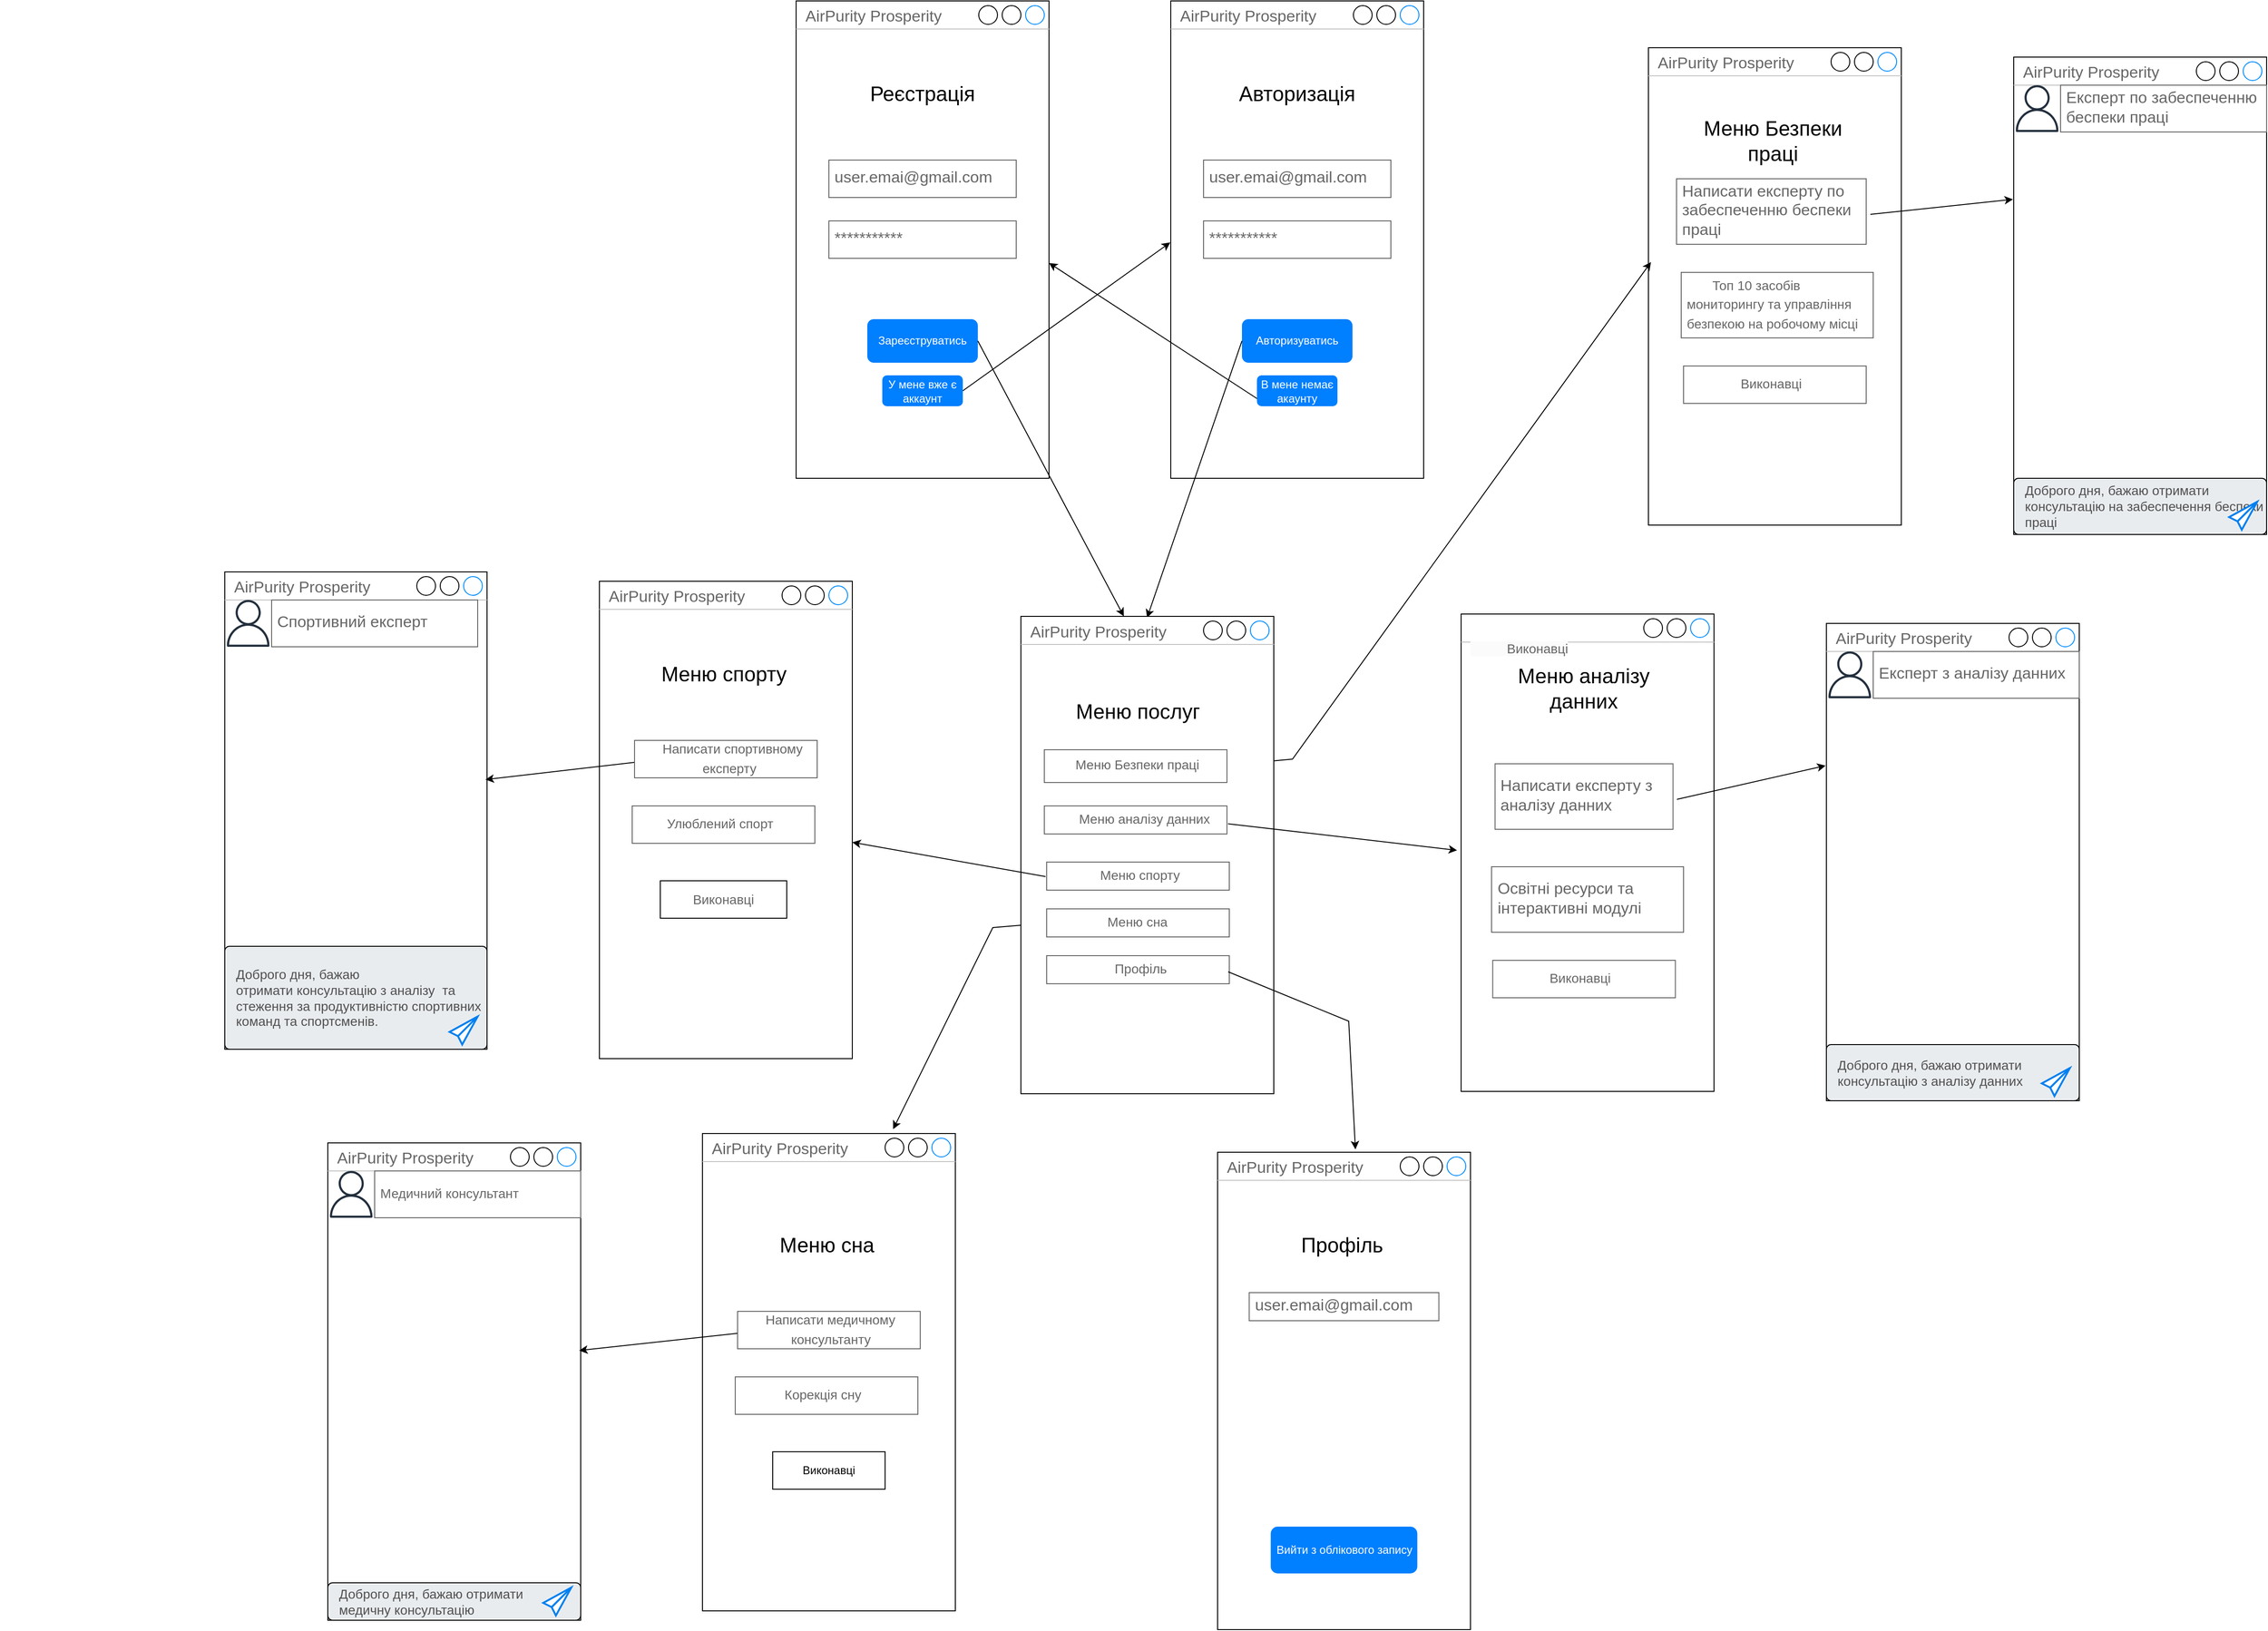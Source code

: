 <mxfile version="22.0.2" type="device" pages="3">
  <diagram id="u8xKycBFvYfiMleegf5N" name="Страница — 3">
    <mxGraphModel dx="3457" dy="788" grid="1" gridSize="10" guides="1" tooltips="1" connect="1" arrows="1" fold="1" page="1" pageScale="1" pageWidth="1950" pageHeight="1410" math="0" shadow="0">
      <root>
        <mxCell id="0" />
        <mxCell id="1" parent="0" />
        <mxCell id="Aqq1I214zee01IiZER_P-8" value="" style="group" parent="1" vertex="1" connectable="0">
          <mxGeometry x="170" y="240" width="270" height="510" as="geometry" />
        </mxCell>
        <mxCell id="ZAoN_T7L9VO_6eI0HGAk-2" value="AirPurity Prosperity" style="strokeWidth=1;shadow=0;dashed=0;align=center;html=1;shape=mxgraph.mockup.containers.window;align=left;verticalAlign=top;spacingLeft=8;strokeColor2=#008cff;strokeColor3=#c4c4c4;fontColor=#666666;mainText=;fontSize=17;labelBackgroundColor=none;whiteSpace=wrap;" parent="Aqq1I214zee01IiZER_P-8" vertex="1">
          <mxGeometry width="270" height="510" as="geometry" />
        </mxCell>
        <mxCell id="Aqq1I214zee01IiZER_P-1" value="user.emai@gmail.com" style="strokeWidth=1;shadow=0;dashed=0;align=center;html=1;shape=mxgraph.mockup.text.textBox;fontColor=#666666;align=left;fontSize=17;spacingLeft=4;spacingTop=-3;whiteSpace=wrap;strokeColor=#666666;mainText=" parent="Aqq1I214zee01IiZER_P-8" vertex="1">
          <mxGeometry x="35" y="170" width="200" height="40" as="geometry" />
        </mxCell>
        <mxCell id="Aqq1I214zee01IiZER_P-2" value="***********" style="strokeWidth=1;shadow=0;dashed=0;align=center;html=1;shape=mxgraph.mockup.text.textBox;fontColor=#666666;align=left;fontSize=17;spacingLeft=4;spacingTop=-3;whiteSpace=wrap;strokeColor=#666666;mainText=" parent="Aqq1I214zee01IiZER_P-8" vertex="1">
          <mxGeometry x="35" y="235" width="200" height="40" as="geometry" />
        </mxCell>
        <mxCell id="Aqq1I214zee01IiZER_P-4" value="Реєстрація" style="text;html=1;strokeColor=none;fillColor=none;align=center;verticalAlign=middle;whiteSpace=wrap;rounded=0;fontSize=22;" parent="Aqq1I214zee01IiZER_P-8" vertex="1">
          <mxGeometry x="60" y="70" width="150" height="60" as="geometry" />
        </mxCell>
        <mxCell id="Aqq1I214zee01IiZER_P-6" value="Зареєструватись" style="rounded=1;fillColor=#007FFF;strokeColor=none;html=1;whiteSpace=wrap;fontColor=#ffffff;align=center;verticalAlign=middle;fontStyle=0;fontSize=12;sketch=0;" parent="Aqq1I214zee01IiZER_P-8" vertex="1">
          <mxGeometry x="76" y="340" width="118" height="46.5" as="geometry" />
        </mxCell>
        <mxCell id="Aqq1I214zee01IiZER_P-7" value="У мене вже є аккаунт" style="rounded=1;fillColor=#007FFF;strokeColor=none;html=1;whiteSpace=wrap;fontColor=#ffffff;align=center;verticalAlign=middle;fontStyle=0;fontSize=12;sketch=0;" parent="Aqq1I214zee01IiZER_P-8" vertex="1">
          <mxGeometry x="92" y="400" width="86" height="33" as="geometry" />
        </mxCell>
        <mxCell id="Aqq1I214zee01IiZER_P-10" value="" style="group" parent="1" vertex="1" connectable="0">
          <mxGeometry x="570" y="240" width="270" height="510" as="geometry" />
        </mxCell>
        <mxCell id="Aqq1I214zee01IiZER_P-11" value="AirPurity Prosperity" style="strokeWidth=1;shadow=0;dashed=0;align=center;html=1;shape=mxgraph.mockup.containers.window;align=left;verticalAlign=top;spacingLeft=8;strokeColor2=#008cff;strokeColor3=#c4c4c4;fontColor=#666666;mainText=;fontSize=17;labelBackgroundColor=none;whiteSpace=wrap;" parent="Aqq1I214zee01IiZER_P-10" vertex="1">
          <mxGeometry width="270" height="510" as="geometry" />
        </mxCell>
        <mxCell id="Aqq1I214zee01IiZER_P-12" value="user.emai@gmail.com" style="strokeWidth=1;shadow=0;dashed=0;align=center;html=1;shape=mxgraph.mockup.text.textBox;fontColor=#666666;align=left;fontSize=17;spacingLeft=4;spacingTop=-3;whiteSpace=wrap;strokeColor=#666666;mainText=" parent="Aqq1I214zee01IiZER_P-10" vertex="1">
          <mxGeometry x="35" y="170" width="200" height="40" as="geometry" />
        </mxCell>
        <mxCell id="Aqq1I214zee01IiZER_P-13" value="***********" style="strokeWidth=1;shadow=0;dashed=0;align=center;html=1;shape=mxgraph.mockup.text.textBox;fontColor=#666666;align=left;fontSize=17;spacingLeft=4;spacingTop=-3;whiteSpace=wrap;strokeColor=#666666;mainText=" parent="Aqq1I214zee01IiZER_P-10" vertex="1">
          <mxGeometry x="35" y="235" width="200" height="40" as="geometry" />
        </mxCell>
        <mxCell id="Aqq1I214zee01IiZER_P-14" value="Авторизація" style="text;html=1;strokeColor=none;fillColor=none;align=center;verticalAlign=middle;whiteSpace=wrap;rounded=0;fontSize=22;" parent="Aqq1I214zee01IiZER_P-10" vertex="1">
          <mxGeometry x="60" y="70" width="150" height="60" as="geometry" />
        </mxCell>
        <mxCell id="Aqq1I214zee01IiZER_P-15" value="Авторизуватись" style="rounded=1;fillColor=#007FFF;strokeColor=none;html=1;whiteSpace=wrap;fontColor=#ffffff;align=center;verticalAlign=middle;fontStyle=0;fontSize=12;sketch=0;" parent="Aqq1I214zee01IiZER_P-10" vertex="1">
          <mxGeometry x="76" y="340" width="118" height="46.5" as="geometry" />
        </mxCell>
        <mxCell id="Aqq1I214zee01IiZER_P-16" value="В мене немає акаунту" style="rounded=1;fillColor=#007FFF;strokeColor=none;html=1;whiteSpace=wrap;fontColor=#ffffff;align=center;verticalAlign=middle;fontStyle=0;fontSize=12;sketch=0;" parent="Aqq1I214zee01IiZER_P-10" vertex="1">
          <mxGeometry x="92" y="400" width="86" height="33" as="geometry" />
        </mxCell>
        <mxCell id="Aqq1I214zee01IiZER_P-31" value="" style="endArrow=classic;html=1;rounded=0;exitX=0;exitY=0.75;exitDx=0;exitDy=0;entryX=1;entryY=0.549;entryDx=0;entryDy=0;entryPerimeter=0;" parent="1" source="Aqq1I214zee01IiZER_P-16" target="ZAoN_T7L9VO_6eI0HGAk-2" edge="1">
          <mxGeometry width="50" height="50" relative="1" as="geometry">
            <mxPoint x="700" y="630" as="sourcePoint" />
            <mxPoint x="750" y="580" as="targetPoint" />
          </mxGeometry>
        </mxCell>
        <mxCell id="Aqq1I214zee01IiZER_P-33" value="" style="endArrow=classic;html=1;rounded=0;exitX=1;exitY=0.5;exitDx=0;exitDy=0;entryX=-0.002;entryY=0.506;entryDx=0;entryDy=0;entryPerimeter=0;" parent="1" source="Aqq1I214zee01IiZER_P-7" target="Aqq1I214zee01IiZER_P-11" edge="1">
          <mxGeometry width="50" height="50" relative="1" as="geometry">
            <mxPoint x="700" y="630" as="sourcePoint" />
            <mxPoint x="750" y="580" as="targetPoint" />
          </mxGeometry>
        </mxCell>
        <mxCell id="Aqq1I214zee01IiZER_P-34" value="" style="endArrow=classic;html=1;rounded=0;exitX=0;exitY=0.5;exitDx=0;exitDy=0;entryX=0.499;entryY=0.003;entryDx=0;entryDy=0;entryPerimeter=0;" parent="1" source="Aqq1I214zee01IiZER_P-15" target="Aqq1I214zee01IiZER_P-23" edge="1">
          <mxGeometry width="50" height="50" relative="1" as="geometry">
            <mxPoint x="700" y="830" as="sourcePoint" />
            <mxPoint x="750" y="780" as="targetPoint" />
          </mxGeometry>
        </mxCell>
        <mxCell id="Aqq1I214zee01IiZER_P-35" value="" style="endArrow=classic;html=1;rounded=0;exitX=1;exitY=0.5;exitDx=0;exitDy=0;entryX=0.407;entryY=0;entryDx=0;entryDy=0;entryPerimeter=0;" parent="1" source="Aqq1I214zee01IiZER_P-6" target="Aqq1I214zee01IiZER_P-23" edge="1">
          <mxGeometry width="50" height="50" relative="1" as="geometry">
            <mxPoint x="700" y="830" as="sourcePoint" />
            <mxPoint x="750" y="780" as="targetPoint" />
          </mxGeometry>
        </mxCell>
        <mxCell id="Aqq1I214zee01IiZER_P-36" value="" style="group" parent="1" vertex="1" connectable="0">
          <mxGeometry x="70" y="1470" width="270" height="510" as="geometry" />
        </mxCell>
        <mxCell id="Aqq1I214zee01IiZER_P-37" value="AirPurity Prosperity" style="strokeWidth=1;shadow=0;dashed=0;align=center;html=1;shape=mxgraph.mockup.containers.window;align=left;verticalAlign=top;spacingLeft=8;strokeColor2=#008cff;strokeColor3=#c4c4c4;fontColor=#666666;mainText=;fontSize=17;labelBackgroundColor=none;whiteSpace=wrap;" parent="Aqq1I214zee01IiZER_P-36" vertex="1">
          <mxGeometry y="-20" width="270" height="510" as="geometry" />
        </mxCell>
        <mxCell id="Aqq1I214zee01IiZER_P-40" value="Меню сна" style="text;html=1;strokeColor=none;fillColor=none;align=center;verticalAlign=middle;whiteSpace=wrap;rounded=0;fontSize=22;" parent="Aqq1I214zee01IiZER_P-36" vertex="1">
          <mxGeometry x="52.5" y="70" width="160" height="60" as="geometry" />
        </mxCell>
        <mxCell id="Aqq1I214zee01IiZER_P-46" value="&lt;span style=&quot;font-size: 14px;&quot;&gt;&amp;nbsp; &amp;nbsp; &amp;nbsp; Написати медичному&amp;nbsp; &amp;nbsp; &amp;nbsp; &amp;nbsp; &amp;nbsp; &amp;nbsp; &amp;nbsp; &amp;nbsp; &amp;nbsp; &amp;nbsp;консультанту&lt;/span&gt;" style="strokeWidth=1;shadow=0;dashed=0;align=center;html=1;shape=mxgraph.mockup.text.textBox;fontColor=#666666;align=left;fontSize=17;spacingLeft=4;spacingTop=-3;whiteSpace=wrap;strokeColor=#666666;mainText=" parent="Aqq1I214zee01IiZER_P-36" vertex="1">
          <mxGeometry x="37.5" y="170" width="195" height="40" as="geometry" />
        </mxCell>
        <mxCell id="Aqq1I214zee01IiZER_P-48" value="&lt;span style=&quot;font-size: 14px;&quot;&gt;&amp;nbsp; &amp;nbsp; &amp;nbsp; &amp;nbsp; &amp;nbsp; &amp;nbsp; Корекція сну&lt;/span&gt;" style="strokeWidth=1;shadow=0;dashed=0;align=center;html=1;shape=mxgraph.mockup.text.textBox;fontColor=#666666;align=left;fontSize=17;spacingLeft=4;spacingTop=-3;whiteSpace=wrap;strokeColor=#666666;mainText=" parent="Aqq1I214zee01IiZER_P-36" vertex="1">
          <mxGeometry x="35" y="240" width="195" height="40" as="geometry" />
        </mxCell>
        <mxCell id="iQFLyP43MHSuF1MM8YFn-47" value="Виконавці" style="rounded=0;whiteSpace=wrap;html=1;" vertex="1" parent="Aqq1I214zee01IiZER_P-36">
          <mxGeometry x="75" y="320" width="120" height="40" as="geometry" />
        </mxCell>
        <mxCell id="Aqq1I214zee01IiZER_P-47" value="" style="endArrow=classic;html=1;rounded=0;entryX=0.754;entryY=-0.009;entryDx=0;entryDy=0;entryPerimeter=0;" parent="1" target="Aqq1I214zee01IiZER_P-37" edge="1">
          <mxGeometry width="50" height="50" relative="1" as="geometry">
            <mxPoint x="440" y="1225" as="sourcePoint" />
            <mxPoint x="750" y="1130" as="targetPoint" />
            <Array as="points">
              <mxPoint x="380" y="1230" />
            </Array>
          </mxGeometry>
        </mxCell>
        <mxCell id="Aqq1I214zee01IiZER_P-59" value="" style="group" parent="1" vertex="1" connectable="0">
          <mxGeometry x="620" y="1470" width="270" height="510" as="geometry" />
        </mxCell>
        <mxCell id="Aqq1I214zee01IiZER_P-60" value="AirPurity Prosperity" style="strokeWidth=1;shadow=0;dashed=0;align=center;html=1;shape=mxgraph.mockup.containers.window;align=left;verticalAlign=top;spacingLeft=8;strokeColor2=#008cff;strokeColor3=#c4c4c4;fontColor=#666666;mainText=;fontSize=17;labelBackgroundColor=none;whiteSpace=wrap;" parent="Aqq1I214zee01IiZER_P-59" vertex="1">
          <mxGeometry width="270" height="510" as="geometry" />
        </mxCell>
        <mxCell id="Aqq1I214zee01IiZER_P-61" value="Профіль" style="text;html=1;strokeColor=none;fillColor=none;align=center;verticalAlign=middle;whiteSpace=wrap;rounded=0;fontSize=22;" parent="Aqq1I214zee01IiZER_P-59" vertex="1">
          <mxGeometry x="52.5" y="70" width="160" height="60" as="geometry" />
        </mxCell>
        <mxCell id="Aqq1I214zee01IiZER_P-62" value="user.emai@gmail.com" style="strokeWidth=1;shadow=0;dashed=0;align=center;html=1;shape=mxgraph.mockup.text.textBox;fontColor=#666666;align=left;fontSize=17;spacingLeft=4;spacingTop=-3;whiteSpace=wrap;strokeColor=#666666;mainText=" parent="Aqq1I214zee01IiZER_P-59" vertex="1">
          <mxGeometry x="33.75" y="150" width="202.5" height="30" as="geometry" />
        </mxCell>
        <mxCell id="Aqq1I214zee01IiZER_P-66" value="Вийти з облікового запису" style="rounded=1;fillColor=#007FFF;strokeColor=none;html=1;whiteSpace=wrap;fontColor=#ffffff;align=center;verticalAlign=middle;fontStyle=0;fontSize=12;sketch=0;" parent="Aqq1I214zee01IiZER_P-59" vertex="1">
          <mxGeometry x="56.75" y="400" width="156.5" height="50" as="geometry" />
        </mxCell>
        <mxCell id="Aqq1I214zee01IiZER_P-67" value="" style="group" parent="1" vertex="1" connectable="0">
          <mxGeometry x="1080" y="290" width="270" height="510" as="geometry" />
        </mxCell>
        <mxCell id="Aqq1I214zee01IiZER_P-68" value="AirPurity Prosperity" style="strokeWidth=1;shadow=0;dashed=0;align=center;html=1;shape=mxgraph.mockup.containers.window;align=left;verticalAlign=top;spacingLeft=8;strokeColor2=#008cff;strokeColor3=#c4c4c4;fontColor=#666666;mainText=;fontSize=17;labelBackgroundColor=none;whiteSpace=wrap;" parent="Aqq1I214zee01IiZER_P-67" vertex="1">
          <mxGeometry width="270" height="510" as="geometry" />
        </mxCell>
        <mxCell id="Aqq1I214zee01IiZER_P-69" value="Меню Безпеки праці" style="text;html=1;strokeColor=none;fillColor=none;align=center;verticalAlign=middle;whiteSpace=wrap;rounded=0;fontSize=22;" parent="Aqq1I214zee01IiZER_P-67" vertex="1">
          <mxGeometry x="52.5" y="70" width="160" height="60" as="geometry" />
        </mxCell>
        <mxCell id="Aqq1I214zee01IiZER_P-70" value="Написати експерту по забеспеченню беспеки праці" style="strokeWidth=1;shadow=0;dashed=0;align=center;html=1;shape=mxgraph.mockup.text.textBox;fontColor=#666666;align=left;fontSize=17;spacingLeft=4;spacingTop=-3;whiteSpace=wrap;strokeColor=#666666;mainText=" parent="Aqq1I214zee01IiZER_P-67" vertex="1">
          <mxGeometry x="30" y="140" width="202.5" height="70" as="geometry" />
        </mxCell>
        <mxCell id="Aqq1I214zee01IiZER_P-71" value="&lt;span style=&quot;font-size: 14px;&quot;&gt;&amp;nbsp; &amp;nbsp; &amp;nbsp; &amp;nbsp;Топ 10 засобів мониторингу та управління безпекою на робочому місці&lt;/span&gt;" style="strokeWidth=1;shadow=0;dashed=0;align=center;html=1;shape=mxgraph.mockup.text.textBox;fontColor=#666666;align=left;fontSize=17;spacingLeft=4;spacingTop=-3;whiteSpace=wrap;strokeColor=#666666;mainText=" parent="Aqq1I214zee01IiZER_P-67" vertex="1">
          <mxGeometry x="35" y="240" width="205" height="70" as="geometry" />
        </mxCell>
        <mxCell id="Aqq1I214zee01IiZER_P-73" value="&lt;span style=&quot;font-size: 14px;&quot;&gt;&lt;span style=&quot;white-space: pre;&quot;&gt;&#x9;&lt;/span&gt;&amp;nbsp; &amp;nbsp; &amp;nbsp; Виконавці&lt;/span&gt;" style="strokeWidth=1;shadow=0;dashed=0;align=center;html=1;shape=mxgraph.mockup.text.textBox;fontColor=#666666;align=left;fontSize=17;spacingLeft=4;spacingTop=-3;whiteSpace=wrap;strokeColor=#666666;mainText=" parent="Aqq1I214zee01IiZER_P-67" vertex="1">
          <mxGeometry x="37.5" y="340" width="195" height="40" as="geometry" />
        </mxCell>
        <mxCell id="Aqq1I214zee01IiZER_P-72" value="" style="endArrow=classic;html=1;rounded=0;entryX=0.01;entryY=0.449;entryDx=0;entryDy=0;entryPerimeter=0;exitX=0.997;exitY=0.472;exitDx=0;exitDy=0;exitPerimeter=0;" parent="1" source="Aqq1I214zee01IiZER_P-25" target="Aqq1I214zee01IiZER_P-68" edge="1">
          <mxGeometry width="50" height="50" relative="1" as="geometry">
            <mxPoint x="630" y="1050" as="sourcePoint" />
            <mxPoint x="680" y="1000" as="targetPoint" />
            <Array as="points">
              <mxPoint x="700" y="1050" />
            </Array>
          </mxGeometry>
        </mxCell>
        <mxCell id="Aqq1I214zee01IiZER_P-74" value="AirPurity Prosperity" style="strokeWidth=1;shadow=0;dashed=0;align=center;html=1;shape=mxgraph.mockup.containers.window;align=left;verticalAlign=top;spacingLeft=8;strokeColor2=#008cff;strokeColor3=#c4c4c4;fontColor=#666666;mainText=;fontSize=17;labelBackgroundColor=none;whiteSpace=wrap;" parent="1" vertex="1">
          <mxGeometry x="1470" y="300" width="270" height="510" as="geometry" />
        </mxCell>
        <mxCell id="Aqq1I214zee01IiZER_P-75" value="Доброго дня, бажаю отримати &lt;br&gt;консультацію на забеспечення беспеки праці" style="html=1;shadow=0;dashed=0;shape=mxgraph.bootstrap.rrect;rSize=5;strokeColor=#000000;strokeWidth=1;fillColor=#E9ECEF;fontColor=#505050;whiteSpace=wrap;align=left;verticalAlign=middle;spacingLeft=10;fontSize=14;" parent="1" vertex="1">
          <mxGeometry x="1470" y="750" width="270" height="60" as="geometry" />
        </mxCell>
        <mxCell id="Aqq1I214zee01IiZER_P-76" value="" style="html=1;verticalLabelPosition=bottom;align=center;labelBackgroundColor=#ffffff;verticalAlign=top;strokeWidth=2;strokeColor=#0080F0;shadow=0;dashed=0;shape=mxgraph.ios7.icons.pointer;" parent="1" vertex="1">
          <mxGeometry x="1700" y="775" width="30" height="30" as="geometry" />
        </mxCell>
        <mxCell id="Aqq1I214zee01IiZER_P-77" value="" style="sketch=0;outlineConnect=0;fontColor=#232F3E;gradientColor=none;fillColor=#232F3D;strokeColor=none;dashed=0;verticalLabelPosition=bottom;verticalAlign=top;align=center;html=1;fontSize=12;fontStyle=0;aspect=fixed;pointerEvents=1;shape=mxgraph.aws4.user;" parent="1" vertex="1">
          <mxGeometry x="1470" y="330" width="50" height="50" as="geometry" />
        </mxCell>
        <mxCell id="Aqq1I214zee01IiZER_P-78" value="Експерт по забеспеченню беспеки праці" style="strokeWidth=1;shadow=0;dashed=0;align=center;html=1;shape=mxgraph.mockup.text.textBox;fontColor=#666666;align=left;fontSize=17;spacingLeft=4;spacingTop=-3;whiteSpace=wrap;strokeColor=#666666;mainText=" parent="1" vertex="1">
          <mxGeometry x="1520" y="330" width="220" height="50" as="geometry" />
        </mxCell>
        <mxCell id="Aqq1I214zee01IiZER_P-79" value="" style="endArrow=classic;html=1;rounded=0;exitX=1.022;exitY=0.543;exitDx=0;exitDy=0;exitPerimeter=0;entryX=-0.003;entryY=0.298;entryDx=0;entryDy=0;entryPerimeter=0;" parent="1" source="Aqq1I214zee01IiZER_P-70" target="Aqq1I214zee01IiZER_P-74" edge="1">
          <mxGeometry width="50" height="50" relative="1" as="geometry">
            <mxPoint x="1280" y="640" as="sourcePoint" />
            <mxPoint x="1330" y="590" as="targetPoint" />
          </mxGeometry>
        </mxCell>
        <mxCell id="0CA3p6Ihg73a1YQ8VfbU-1" value="" style="group" parent="1" vertex="1" connectable="0">
          <mxGeometry x="400" y="900" width="270" height="510" as="geometry" />
        </mxCell>
        <mxCell id="Aqq1I214zee01IiZER_P-23" value="AirPurity Prosperity" style="strokeWidth=1;shadow=0;dashed=0;align=center;html=1;shape=mxgraph.mockup.containers.window;align=left;verticalAlign=top;spacingLeft=8;strokeColor2=#008cff;strokeColor3=#c4c4c4;fontColor=#666666;mainText=;fontSize=17;labelBackgroundColor=none;whiteSpace=wrap;" parent="0CA3p6Ihg73a1YQ8VfbU-1" vertex="1">
          <mxGeometry x="10" y="-2.5" width="270" height="510" as="geometry" />
        </mxCell>
        <mxCell id="Aqq1I214zee01IiZER_P-24" value="&lt;font style=&quot;font-size: 14px;&quot;&gt;&amp;nbsp; &amp;nbsp; &amp;nbsp; &amp;nbsp; &amp;nbsp; &amp;nbsp; &amp;nbsp; &amp;nbsp;Меню сна&lt;br&gt;&lt;/font&gt;" style="strokeWidth=1;shadow=0;dashed=0;align=center;html=1;shape=mxgraph.mockup.text.textBox;fontColor=#666666;align=left;fontSize=17;spacingLeft=4;spacingTop=-3;whiteSpace=wrap;strokeColor=#666666;mainText=" parent="0CA3p6Ihg73a1YQ8VfbU-1" vertex="1">
          <mxGeometry x="37.5" y="310" width="195" height="30" as="geometry" />
        </mxCell>
        <mxCell id="Aqq1I214zee01IiZER_P-25" value="&lt;font style=&quot;font-size: 14px;&quot;&gt;&amp;nbsp; &amp;nbsp; &amp;nbsp; &amp;nbsp;Меню Безпеки праці&lt;/font&gt;" style="strokeWidth=1;shadow=0;dashed=0;align=center;html=1;shape=mxgraph.mockup.text.textBox;fontColor=#666666;align=left;fontSize=17;spacingLeft=4;spacingTop=-3;whiteSpace=wrap;strokeColor=#666666;mainText=" parent="0CA3p6Ihg73a1YQ8VfbU-1" vertex="1">
          <mxGeometry x="35" y="140" width="195" height="35" as="geometry" />
        </mxCell>
        <mxCell id="Aqq1I214zee01IiZER_P-26" value="Меню послуг" style="text;html=1;strokeColor=none;fillColor=none;align=center;verticalAlign=middle;whiteSpace=wrap;rounded=0;fontSize=22;" parent="0CA3p6Ihg73a1YQ8VfbU-1" vertex="1">
          <mxGeometry x="60" y="70" width="150" height="60" as="geometry" />
        </mxCell>
        <mxCell id="Aqq1I214zee01IiZER_P-29" value="&lt;span style=&quot;font-size: 14px;&quot;&gt;&amp;nbsp; &amp;nbsp; &amp;nbsp; &amp;nbsp; Меню аналізу данних&lt;/span&gt;" style="strokeWidth=1;shadow=0;dashed=0;align=center;html=1;shape=mxgraph.mockup.text.textBox;fontColor=#666666;align=left;fontSize=17;spacingLeft=4;spacingTop=-3;whiteSpace=wrap;strokeColor=#666666;mainText=" parent="0CA3p6Ihg73a1YQ8VfbU-1" vertex="1">
          <mxGeometry x="35" y="200" width="195" height="30" as="geometry" />
        </mxCell>
        <mxCell id="Aqq1I214zee01IiZER_P-30" value="&lt;font style=&quot;font-size: 14px;&quot;&gt;&amp;nbsp; &amp;nbsp; &amp;nbsp; &amp;nbsp; &amp;nbsp; &amp;nbsp; &amp;nbsp; &amp;nbsp; &amp;nbsp;Профіль&lt;/font&gt;" style="strokeWidth=1;shadow=0;dashed=0;align=center;html=1;shape=mxgraph.mockup.text.textBox;fontColor=#666666;align=left;fontSize=17;spacingLeft=4;spacingTop=-3;whiteSpace=wrap;strokeColor=#666666;mainText=" parent="0CA3p6Ihg73a1YQ8VfbU-1" vertex="1">
          <mxGeometry x="37.5" y="360" width="195" height="30" as="geometry" />
        </mxCell>
        <mxCell id="iQFLyP43MHSuF1MM8YFn-1" value="&lt;span style=&quot;font-size: 14px;&quot;&gt;&amp;nbsp; &amp;nbsp; &amp;nbsp; &amp;nbsp; &amp;nbsp; &amp;nbsp; &amp;nbsp;Меню спорту&lt;/span&gt;" style="strokeWidth=1;shadow=0;dashed=0;align=center;html=1;shape=mxgraph.mockup.text.textBox;fontColor=#666666;align=left;fontSize=17;spacingLeft=4;spacingTop=-3;whiteSpace=wrap;strokeColor=#666666;mainText=" vertex="1" parent="0CA3p6Ihg73a1YQ8VfbU-1">
          <mxGeometry x="37.5" y="260" width="195" height="30" as="geometry" />
        </mxCell>
        <mxCell id="Aqq1I214zee01IiZER_P-49" value="" style="group" parent="1" vertex="1" connectable="0">
          <mxGeometry x="-680" y="490" width="800" height="510" as="geometry" />
        </mxCell>
        <mxCell id="Aqq1I214zee01IiZER_P-50" value="AirPurity Prosperity" style="strokeWidth=1;shadow=0;dashed=0;align=center;html=1;shape=mxgraph.mockup.containers.window;align=left;verticalAlign=top;spacingLeft=8;strokeColor2=#008cff;strokeColor3=#c4c4c4;fontColor=#666666;mainText=;fontSize=17;labelBackgroundColor=none;whiteSpace=wrap;" parent="Aqq1I214zee01IiZER_P-49" vertex="1">
          <mxGeometry x="350" y="970" width="270" height="510" as="geometry" />
        </mxCell>
        <mxCell id="Aqq1I214zee01IiZER_P-54" value="Доброго дня, бажаю отримати &lt;br&gt;медичну консультацію" style="html=1;shadow=0;dashed=0;shape=mxgraph.bootstrap.rrect;rSize=5;strokeColor=#000000;strokeWidth=1;fillColor=#E9ECEF;fontColor=#505050;whiteSpace=wrap;align=left;verticalAlign=middle;spacingLeft=10;fontSize=14;" parent="Aqq1I214zee01IiZER_P-49" vertex="1">
          <mxGeometry x="350" y="1440" width="270" height="40" as="geometry" />
        </mxCell>
        <mxCell id="Aqq1I214zee01IiZER_P-55" value="" style="html=1;verticalLabelPosition=bottom;align=center;labelBackgroundColor=#ffffff;verticalAlign=top;strokeWidth=2;strokeColor=#0080F0;shadow=0;dashed=0;shape=mxgraph.ios7.icons.pointer;" parent="Aqq1I214zee01IiZER_P-49" vertex="1">
          <mxGeometry x="580" y="1445" width="30" height="30" as="geometry" />
        </mxCell>
        <mxCell id="Aqq1I214zee01IiZER_P-56" value="" style="sketch=0;outlineConnect=0;fontColor=#232F3E;gradientColor=none;fillColor=#232F3D;strokeColor=none;dashed=0;verticalLabelPosition=bottom;verticalAlign=top;align=center;html=1;fontSize=12;fontStyle=0;aspect=fixed;pointerEvents=1;shape=mxgraph.aws4.user;" parent="Aqq1I214zee01IiZER_P-49" vertex="1">
          <mxGeometry x="350" y="1000" width="50" height="50" as="geometry" />
        </mxCell>
        <mxCell id="Aqq1I214zee01IiZER_P-57" value="&lt;span style=&quot;font-size: 14px;&quot;&gt;Медичний консультант&lt;/span&gt;" style="strokeWidth=1;shadow=0;dashed=0;align=center;html=1;shape=mxgraph.mockup.text.textBox;fontColor=#666666;align=left;fontSize=17;spacingLeft=4;spacingTop=-3;whiteSpace=wrap;strokeColor=#666666;mainText=" parent="Aqq1I214zee01IiZER_P-49" vertex="1">
          <mxGeometry x="400" y="1000" width="220" height="50" as="geometry" />
        </mxCell>
        <mxCell id="Aqq1I214zee01IiZER_P-58" value="" style="endArrow=classic;html=1;rounded=0;exitX=-0.002;exitY=0.587;exitDx=0;exitDy=0;exitPerimeter=0;entryX=0.994;entryY=0.435;entryDx=0;entryDy=0;entryPerimeter=0;" parent="1" source="Aqq1I214zee01IiZER_P-46" target="Aqq1I214zee01IiZER_P-50" edge="1">
          <mxGeometry width="50" height="50" relative="1" as="geometry">
            <mxPoint x="210" y="1640" as="sourcePoint" />
            <mxPoint x="260" y="1590" as="targetPoint" />
          </mxGeometry>
        </mxCell>
        <mxCell id="iQFLyP43MHSuF1MM8YFn-18" value="" style="group" vertex="1" connectable="0" parent="1">
          <mxGeometry x="880" y="895" width="270" height="510" as="geometry" />
        </mxCell>
        <mxCell id="iQFLyP43MHSuF1MM8YFn-19" value="&#xa;&lt;span style=&quot;border-color: var(--border-color); color: rgb(102, 102, 102); font-family: Helvetica; font-size: 14px; font-style: normal; font-variant-ligatures: normal; font-variant-caps: normal; font-weight: 400; letter-spacing: normal; orphans: 2; text-align: left; text-indent: 0px; text-transform: none; widows: 2; word-spacing: 0px; -webkit-text-stroke-width: 0px; background-color: rgb(251, 251, 251); text-decoration-thickness: initial; text-decoration-style: initial; text-decoration-color: initial;&quot;&gt;&lt;span style=&quot;white-space: pre;&quot;&gt;&amp;nbsp;&amp;nbsp;&amp;nbsp;&amp;nbsp;&lt;/span&gt;&lt;/span&gt;&lt;span style=&quot;color: rgb(102, 102, 102); font-family: Helvetica; font-size: 14px; font-style: normal; font-variant-ligatures: normal; font-variant-caps: normal; font-weight: 400; letter-spacing: normal; orphans: 2; text-align: left; text-indent: 0px; text-transform: none; widows: 2; word-spacing: 0px; -webkit-text-stroke-width: 0px; background-color: rgb(251, 251, 251); text-decoration-thickness: initial; text-decoration-style: initial; text-decoration-color: initial; float: none; display: inline !important;&quot;&gt;&amp;nbsp; &amp;nbsp; &amp;nbsp; Виконавці&lt;/span&gt;&#xa;&#xa;" style="strokeWidth=1;shadow=0;dashed=0;align=center;html=1;shape=mxgraph.mockup.containers.window;align=left;verticalAlign=top;spacingLeft=8;strokeColor2=#008cff;strokeColor3=#c4c4c4;fontColor=#666666;mainText=;fontSize=17;labelBackgroundColor=none;whiteSpace=wrap;" vertex="1" parent="iQFLyP43MHSuF1MM8YFn-18">
          <mxGeometry width="270" height="510" as="geometry" />
        </mxCell>
        <mxCell id="iQFLyP43MHSuF1MM8YFn-20" value="Меню&amp;nbsp;аналізу данних" style="text;html=1;strokeColor=none;fillColor=none;align=center;verticalAlign=middle;whiteSpace=wrap;rounded=0;fontSize=22;" vertex="1" parent="iQFLyP43MHSuF1MM8YFn-18">
          <mxGeometry x="51.25" y="50" width="160" height="60" as="geometry" />
        </mxCell>
        <mxCell id="iQFLyP43MHSuF1MM8YFn-21" value="Написати експерту&amp;nbsp;з аналізу данних" style="strokeWidth=1;shadow=0;dashed=0;align=center;html=1;shape=mxgraph.mockup.text.textBox;fontColor=#666666;align=left;fontSize=17;spacingLeft=4;spacingTop=-3;whiteSpace=wrap;strokeColor=#666666;mainText=" vertex="1" parent="iQFLyP43MHSuF1MM8YFn-18">
          <mxGeometry x="36.25" y="160" width="190" height="70" as="geometry" />
        </mxCell>
        <mxCell id="iQFLyP43MHSuF1MM8YFn-22" value="Освітні ресурси та інтерактивні модулі" style="strokeWidth=1;shadow=0;dashed=0;align=center;html=1;shape=mxgraph.mockup.text.textBox;fontColor=#666666;align=left;fontSize=17;spacingLeft=4;spacingTop=-3;whiteSpace=wrap;strokeColor=#666666;mainText=" vertex="1" parent="iQFLyP43MHSuF1MM8YFn-18">
          <mxGeometry x="32.5" y="270" width="205" height="70" as="geometry" />
        </mxCell>
        <mxCell id="iQFLyP43MHSuF1MM8YFn-23" value="&lt;span style=&quot;font-size: 14px;&quot;&gt;&lt;span style=&quot;white-space: pre;&quot;&gt;&#x9;&lt;/span&gt;&amp;nbsp; &amp;nbsp; &amp;nbsp; Виконавці&lt;/span&gt;" style="strokeWidth=1;shadow=0;dashed=0;align=center;html=1;shape=mxgraph.mockup.text.textBox;fontColor=#666666;align=left;fontSize=17;spacingLeft=4;spacingTop=-3;whiteSpace=wrap;strokeColor=#666666;mainText=" vertex="1" parent="iQFLyP43MHSuF1MM8YFn-18">
          <mxGeometry x="33.75" y="370" width="195" height="40" as="geometry" />
        </mxCell>
        <mxCell id="iQFLyP43MHSuF1MM8YFn-24" value="AirPurity Prosperity" style="strokeWidth=1;shadow=0;dashed=0;align=center;html=1;shape=mxgraph.mockup.containers.window;align=left;verticalAlign=top;spacingLeft=8;strokeColor2=#008cff;strokeColor3=#c4c4c4;fontColor=#666666;mainText=;fontSize=17;labelBackgroundColor=none;whiteSpace=wrap;" vertex="1" parent="1">
          <mxGeometry x="1270" y="905" width="270" height="510" as="geometry" />
        </mxCell>
        <mxCell id="iQFLyP43MHSuF1MM8YFn-25" value="Доброго дня, бажаю отримати &lt;br&gt;консультацію&amp;nbsp;з аналізу данних" style="html=1;shadow=0;dashed=0;shape=mxgraph.bootstrap.rrect;rSize=5;strokeColor=#000000;strokeWidth=1;fillColor=#E9ECEF;fontColor=#505050;whiteSpace=wrap;align=left;verticalAlign=middle;spacingLeft=10;fontSize=14;" vertex="1" parent="1">
          <mxGeometry x="1270" y="1355" width="270" height="60" as="geometry" />
        </mxCell>
        <mxCell id="iQFLyP43MHSuF1MM8YFn-26" value="" style="html=1;verticalLabelPosition=bottom;align=center;labelBackgroundColor=#ffffff;verticalAlign=top;strokeWidth=2;strokeColor=#0080F0;shadow=0;dashed=0;shape=mxgraph.ios7.icons.pointer;" vertex="1" parent="1">
          <mxGeometry x="1500" y="1380" width="30" height="30" as="geometry" />
        </mxCell>
        <mxCell id="iQFLyP43MHSuF1MM8YFn-27" value="" style="sketch=0;outlineConnect=0;fontColor=#232F3E;gradientColor=none;fillColor=#232F3D;strokeColor=none;dashed=0;verticalLabelPosition=bottom;verticalAlign=top;align=center;html=1;fontSize=12;fontStyle=0;aspect=fixed;pointerEvents=1;shape=mxgraph.aws4.user;" vertex="1" parent="1">
          <mxGeometry x="1270" y="935" width="50" height="50" as="geometry" />
        </mxCell>
        <mxCell id="iQFLyP43MHSuF1MM8YFn-28" value="Експерт з аналізу данних" style="strokeWidth=1;shadow=0;dashed=0;align=center;html=1;shape=mxgraph.mockup.text.textBox;fontColor=#666666;align=left;fontSize=17;spacingLeft=4;spacingTop=-3;whiteSpace=wrap;strokeColor=#666666;mainText=" vertex="1" parent="1">
          <mxGeometry x="1320" y="935" width="220" height="50" as="geometry" />
        </mxCell>
        <mxCell id="iQFLyP43MHSuF1MM8YFn-29" value="" style="endArrow=classic;html=1;rounded=0;exitX=1.022;exitY=0.543;exitDx=0;exitDy=0;exitPerimeter=0;entryX=-0.003;entryY=0.298;entryDx=0;entryDy=0;entryPerimeter=0;" edge="1" parent="1" source="iQFLyP43MHSuF1MM8YFn-21" target="iQFLyP43MHSuF1MM8YFn-24">
          <mxGeometry width="50" height="50" relative="1" as="geometry">
            <mxPoint x="1080" y="1245" as="sourcePoint" />
            <mxPoint x="1130" y="1195" as="targetPoint" />
          </mxGeometry>
        </mxCell>
        <mxCell id="iQFLyP43MHSuF1MM8YFn-30" value="" style="endArrow=classic;html=1;rounded=0;exitX=1.006;exitY=0.637;exitDx=0;exitDy=0;exitPerimeter=0;entryX=-0.016;entryY=0.495;entryDx=0;entryDy=0;entryPerimeter=0;" edge="1" parent="1" source="Aqq1I214zee01IiZER_P-29" target="iQFLyP43MHSuF1MM8YFn-19">
          <mxGeometry width="50" height="50" relative="1" as="geometry">
            <mxPoint x="790" y="1120" as="sourcePoint" />
            <mxPoint x="850" y="1070" as="targetPoint" />
          </mxGeometry>
        </mxCell>
        <mxCell id="iQFLyP43MHSuF1MM8YFn-31" value="" style="group" vertex="1" connectable="0" parent="1">
          <mxGeometry x="-40" y="860" width="270" height="510" as="geometry" />
        </mxCell>
        <mxCell id="iQFLyP43MHSuF1MM8YFn-32" value="AirPurity Prosperity" style="strokeWidth=1;shadow=0;dashed=0;align=center;html=1;shape=mxgraph.mockup.containers.window;align=left;verticalAlign=top;spacingLeft=8;strokeColor2=#008cff;strokeColor3=#c4c4c4;fontColor=#666666;mainText=;fontSize=17;labelBackgroundColor=none;whiteSpace=wrap;" vertex="1" parent="iQFLyP43MHSuF1MM8YFn-31">
          <mxGeometry width="270" height="510" as="geometry" />
        </mxCell>
        <mxCell id="iQFLyP43MHSuF1MM8YFn-33" value="Меню спорту" style="text;html=1;strokeColor=none;fillColor=none;align=center;verticalAlign=middle;whiteSpace=wrap;rounded=0;fontSize=22;" vertex="1" parent="iQFLyP43MHSuF1MM8YFn-31">
          <mxGeometry x="52.5" y="70" width="160" height="60" as="geometry" />
        </mxCell>
        <mxCell id="iQFLyP43MHSuF1MM8YFn-34" value="&lt;span style=&quot;font-size: 14px;&quot;&gt;&amp;nbsp; &amp;nbsp; &amp;nbsp; Написати спортивному&amp;nbsp; &amp;nbsp; &amp;nbsp; &amp;nbsp; &amp;nbsp; &amp;nbsp; &amp;nbsp; &amp;nbsp; &amp;nbsp; &amp;nbsp; &amp;nbsp;експерту&lt;/span&gt;" style="strokeWidth=1;shadow=0;dashed=0;align=center;html=1;shape=mxgraph.mockup.text.textBox;fontColor=#666666;align=left;fontSize=17;spacingLeft=4;spacingTop=-3;whiteSpace=wrap;strokeColor=#666666;mainText=" vertex="1" parent="iQFLyP43MHSuF1MM8YFn-31">
          <mxGeometry x="37.5" y="170" width="195" height="40" as="geometry" />
        </mxCell>
        <mxCell id="iQFLyP43MHSuF1MM8YFn-35" value="&lt;span style=&quot;font-size: 14px;&quot;&gt;&amp;nbsp; &amp;nbsp; &amp;nbsp; &amp;nbsp; Улюблений спорт&lt;/span&gt;" style="strokeWidth=1;shadow=0;dashed=0;align=center;html=1;shape=mxgraph.mockup.text.textBox;fontColor=#666666;align=left;fontSize=17;spacingLeft=4;spacingTop=-3;whiteSpace=wrap;strokeColor=#666666;mainText=" vertex="1" parent="iQFLyP43MHSuF1MM8YFn-31">
          <mxGeometry x="35" y="240" width="195" height="40" as="geometry" />
        </mxCell>
        <mxCell id="iQFLyP43MHSuF1MM8YFn-46" value="&lt;span style=&quot;border-color: var(--border-color); text-align: left; color: rgb(102, 102, 102); font-size: 14px;&quot;&gt;Виконавці&lt;/span&gt;" style="rounded=0;whiteSpace=wrap;html=1;" vertex="1" parent="iQFLyP43MHSuF1MM8YFn-31">
          <mxGeometry x="65" y="320" width="135" height="40" as="geometry" />
        </mxCell>
        <mxCell id="iQFLyP43MHSuF1MM8YFn-36" value="AirPurity Prosperity" style="strokeWidth=1;shadow=0;dashed=0;align=center;html=1;shape=mxgraph.mockup.containers.window;align=left;verticalAlign=top;spacingLeft=8;strokeColor2=#008cff;strokeColor3=#c4c4c4;fontColor=#666666;mainText=;fontSize=17;labelBackgroundColor=none;whiteSpace=wrap;" vertex="1" parent="1">
          <mxGeometry x="-440" y="850" width="280" height="510" as="geometry" />
        </mxCell>
        <mxCell id="iQFLyP43MHSuF1MM8YFn-37" value="Доброго дня, бажаю отримати&amp;nbsp;консультацію з аналізу&amp;nbsp; та стеження за продуктивністю спортивних команд та спортсменів." style="html=1;shadow=0;dashed=0;shape=mxgraph.bootstrap.rrect;rSize=5;strokeColor=#000000;strokeWidth=1;fillColor=#E9ECEF;fontColor=#505050;whiteSpace=wrap;align=left;verticalAlign=middle;spacingLeft=10;fontSize=14;" vertex="1" parent="1">
          <mxGeometry x="-440" y="1250" width="280" height="110" as="geometry" />
        </mxCell>
        <mxCell id="iQFLyP43MHSuF1MM8YFn-38" value="" style="html=1;verticalLabelPosition=bottom;align=center;labelBackgroundColor=#ffffff;verticalAlign=top;strokeWidth=2;strokeColor=#0080F0;shadow=0;dashed=0;shape=mxgraph.ios7.icons.pointer;" vertex="1" parent="1">
          <mxGeometry x="-200" y="1325" width="30" height="30" as="geometry" />
        </mxCell>
        <mxCell id="iQFLyP43MHSuF1MM8YFn-39" value="" style="sketch=0;outlineConnect=0;fontColor=#232F3E;gradientColor=none;fillColor=#232F3D;strokeColor=none;dashed=0;verticalLabelPosition=bottom;verticalAlign=top;align=center;html=1;fontSize=12;fontStyle=0;aspect=fixed;pointerEvents=1;shape=mxgraph.aws4.user;" vertex="1" parent="1">
          <mxGeometry x="-440" y="880" width="50" height="50" as="geometry" />
        </mxCell>
        <mxCell id="iQFLyP43MHSuF1MM8YFn-40" value="Спортивний експерт" style="strokeWidth=1;shadow=0;dashed=0;align=center;html=1;shape=mxgraph.mockup.text.textBox;fontColor=#666666;align=left;fontSize=17;spacingLeft=4;spacingTop=-3;whiteSpace=wrap;strokeColor=#666666;mainText=" vertex="1" parent="1">
          <mxGeometry x="-390" y="880" width="220" height="50" as="geometry" />
        </mxCell>
        <mxCell id="iQFLyP43MHSuF1MM8YFn-41" value="" style="endArrow=classic;html=1;rounded=0;exitX=-0.002;exitY=0.587;exitDx=0;exitDy=0;exitPerimeter=0;entryX=0.994;entryY=0.435;entryDx=0;entryDy=0;entryPerimeter=0;" edge="1" parent="1" source="iQFLyP43MHSuF1MM8YFn-34" target="iQFLyP43MHSuF1MM8YFn-36">
          <mxGeometry width="50" height="50" relative="1" as="geometry">
            <mxPoint x="100" y="1030" as="sourcePoint" />
            <mxPoint x="150" y="980" as="targetPoint" />
          </mxGeometry>
        </mxCell>
        <mxCell id="iQFLyP43MHSuF1MM8YFn-42" value="" style="endArrow=classic;html=1;rounded=0;exitX=-0.006;exitY=0.516;exitDx=0;exitDy=0;exitPerimeter=0;" edge="1" parent="1" source="iQFLyP43MHSuF1MM8YFn-1" target="iQFLyP43MHSuF1MM8YFn-32">
          <mxGeometry width="50" height="50" relative="1" as="geometry">
            <mxPoint x="700.035" y="1847.76" as="sourcePoint" />
            <mxPoint x="820" y="2220" as="targetPoint" />
          </mxGeometry>
        </mxCell>
        <mxCell id="iQFLyP43MHSuF1MM8YFn-43" value="" style="endArrow=classic;html=1;rounded=0;exitX=0.994;exitY=0.575;exitDx=0;exitDy=0;exitPerimeter=0;entryX=0.545;entryY=-0.006;entryDx=0;entryDy=0;entryPerimeter=0;" edge="1" parent="1" source="Aqq1I214zee01IiZER_P-30" target="Aqq1I214zee01IiZER_P-60">
          <mxGeometry width="50" height="50" relative="1" as="geometry">
            <mxPoint x="750" y="1290" as="sourcePoint" />
            <mxPoint x="800" y="1240" as="targetPoint" />
            <Array as="points">
              <mxPoint x="760" y="1330" />
            </Array>
          </mxGeometry>
        </mxCell>
      </root>
    </mxGraphModel>
  </diagram>
  <diagram id="tJlaX0nIGvWO8mNBwgZZ" name="Страница — 2">
    <mxGraphModel dx="1434" dy="844" grid="1" gridSize="10" guides="1" tooltips="1" connect="1" arrows="1" fold="1" page="1" pageScale="1" pageWidth="1950" pageHeight="1410" math="0" shadow="0">
      <root>
        <mxCell id="0" />
        <mxCell id="1" parent="0" />
        <mxCell id="1-SCLKFMV71DE_VupgSB-1" value="" style="group" vertex="1" connectable="0" parent="1">
          <mxGeometry x="240" y="820" width="270" height="510" as="geometry" />
        </mxCell>
        <mxCell id="1-SCLKFMV71DE_VupgSB-2" value="AirPurity Prosperity" style="strokeWidth=1;shadow=0;dashed=0;align=center;html=1;shape=mxgraph.mockup.containers.window;align=left;verticalAlign=top;spacingLeft=8;strokeColor2=#008cff;strokeColor3=#c4c4c4;fontColor=#666666;mainText=;fontSize=17;labelBackgroundColor=none;whiteSpace=wrap;" vertex="1" parent="1-SCLKFMV71DE_VupgSB-1">
          <mxGeometry width="270" height="510" as="geometry" />
        </mxCell>
        <mxCell id="1-SCLKFMV71DE_VupgSB-3" value="Меню танців" style="text;html=1;strokeColor=none;fillColor=none;align=center;verticalAlign=middle;whiteSpace=wrap;rounded=0;fontSize=22;" vertex="1" parent="1-SCLKFMV71DE_VupgSB-1">
          <mxGeometry x="52.5" y="70" width="160" height="60" as="geometry" />
        </mxCell>
        <mxCell id="1-SCLKFMV71DE_VupgSB-4" value="&lt;span style=&quot;font-size: 14px;&quot;&gt;&amp;nbsp; &amp;nbsp; &amp;nbsp; Написати хореографу&lt;/span&gt;" style="strokeWidth=1;shadow=0;dashed=0;align=center;html=1;shape=mxgraph.mockup.text.textBox;fontColor=#666666;align=left;fontSize=17;spacingLeft=4;spacingTop=-3;whiteSpace=wrap;strokeColor=#666666;mainText=" vertex="1" parent="1-SCLKFMV71DE_VupgSB-1">
          <mxGeometry x="37.5" y="170" width="195" height="40" as="geometry" />
        </mxCell>
        <mxCell id="1-SCLKFMV71DE_VupgSB-5" value="&lt;span style=&quot;font-size: 14px;&quot;&gt;&amp;nbsp; &amp;nbsp; &amp;nbsp; &amp;nbsp;Топ 10 відео танців&lt;/span&gt;" style="strokeWidth=1;shadow=0;dashed=0;align=center;html=1;shape=mxgraph.mockup.text.textBox;fontColor=#666666;align=left;fontSize=17;spacingLeft=4;spacingTop=-3;whiteSpace=wrap;strokeColor=#666666;mainText=" vertex="1" parent="1-SCLKFMV71DE_VupgSB-1">
          <mxGeometry x="35" y="240" width="195" height="40" as="geometry" />
        </mxCell>
        <mxCell id="1-SCLKFMV71DE_VupgSB-6" value="&lt;span style=&quot;font-size: 14px;&quot;&gt;&lt;span style=&quot;white-space: pre;&quot;&gt;&#x9;&lt;/span&gt;&amp;nbsp; &amp;nbsp; &amp;nbsp; Виконавці&lt;/span&gt;" style="strokeWidth=1;shadow=0;dashed=0;align=center;html=1;shape=mxgraph.mockup.text.textBox;fontColor=#666666;align=left;fontSize=17;spacingLeft=4;spacingTop=-3;whiteSpace=wrap;strokeColor=#666666;mainText=" vertex="1" parent="1-SCLKFMV71DE_VupgSB-1">
          <mxGeometry x="37.5" y="310" width="195" height="40" as="geometry" />
        </mxCell>
        <mxCell id="1-SCLKFMV71DE_VupgSB-12" value="" style="endArrow=classic;html=1;rounded=0;exitX=1.022;exitY=0.543;exitDx=0;exitDy=0;exitPerimeter=0;entryX=0.007;entryY=0.365;entryDx=0;entryDy=0;entryPerimeter=0;" edge="1" parent="1" source="1-SCLKFMV71DE_VupgSB-4" target="1-SCLKFMV71DE_VupgSB-7">
          <mxGeometry width="50" height="50" relative="1" as="geometry">
            <mxPoint x="440" y="1170" as="sourcePoint" />
            <mxPoint x="490" y="1120" as="targetPoint" />
          </mxGeometry>
        </mxCell>
        <mxCell id="1-SCLKFMV71DE_VupgSB-13" value="" style="group" vertex="1" connectable="0" parent="1">
          <mxGeometry x="670" y="830" width="270" height="510" as="geometry" />
        </mxCell>
        <mxCell id="1-SCLKFMV71DE_VupgSB-7" value="AirPurity Prosperity" style="strokeWidth=1;shadow=0;dashed=0;align=center;html=1;shape=mxgraph.mockup.containers.window;align=left;verticalAlign=top;spacingLeft=8;strokeColor2=#008cff;strokeColor3=#c4c4c4;fontColor=#666666;mainText=;fontSize=17;labelBackgroundColor=none;whiteSpace=wrap;" vertex="1" parent="1-SCLKFMV71DE_VupgSB-13">
          <mxGeometry width="270" height="510" as="geometry" />
        </mxCell>
        <mxCell id="1-SCLKFMV71DE_VupgSB-8" value="Доброго дня, бажаю отримати &lt;br&gt;нові танцювальні відео" style="html=1;shadow=0;dashed=0;shape=mxgraph.bootstrap.rrect;rSize=5;strokeColor=#000000;strokeWidth=1;fillColor=#E9ECEF;fontColor=#505050;whiteSpace=wrap;align=left;verticalAlign=middle;spacingLeft=10;fontSize=14;" vertex="1" parent="1-SCLKFMV71DE_VupgSB-13">
          <mxGeometry y="470" width="270" height="40" as="geometry" />
        </mxCell>
        <mxCell id="1-SCLKFMV71DE_VupgSB-9" value="" style="html=1;verticalLabelPosition=bottom;align=center;labelBackgroundColor=#ffffff;verticalAlign=top;strokeWidth=2;strokeColor=#0080F0;shadow=0;dashed=0;shape=mxgraph.ios7.icons.pointer;" vertex="1" parent="1-SCLKFMV71DE_VupgSB-13">
          <mxGeometry x="230" y="475" width="30" height="30" as="geometry" />
        </mxCell>
        <mxCell id="1-SCLKFMV71DE_VupgSB-10" value="" style="sketch=0;outlineConnect=0;fontColor=#232F3E;gradientColor=none;fillColor=#232F3D;strokeColor=none;dashed=0;verticalLabelPosition=bottom;verticalAlign=top;align=center;html=1;fontSize=12;fontStyle=0;aspect=fixed;pointerEvents=1;shape=mxgraph.aws4.user;" vertex="1" parent="1-SCLKFMV71DE_VupgSB-13">
          <mxGeometry y="30" width="50" height="50" as="geometry" />
        </mxCell>
        <mxCell id="1-SCLKFMV71DE_VupgSB-11" value="&lt;span style=&quot;font-size: 14px;&quot;&gt;Хореограф&lt;/span&gt;" style="strokeWidth=1;shadow=0;dashed=0;align=center;html=1;shape=mxgraph.mockup.text.textBox;fontColor=#666666;align=left;fontSize=17;spacingLeft=4;spacingTop=-3;whiteSpace=wrap;strokeColor=#666666;mainText=" vertex="1" parent="1-SCLKFMV71DE_VupgSB-13">
          <mxGeometry x="50" y="30" width="220" height="50" as="geometry" />
        </mxCell>
      </root>
    </mxGraphModel>
  </diagram>
  <diagram id="H1xcm-4ljgq1sMklnIBd" name="Страница — 4">
    <mxGraphModel dx="1434" dy="844" grid="1" gridSize="10" guides="1" tooltips="1" connect="1" arrows="1" fold="1" page="1" pageScale="1" pageWidth="1950" pageHeight="1410" math="0" shadow="0">
      <root>
        <mxCell id="0" />
        <mxCell id="1" parent="0" />
        <mxCell id="s1Ffu4y3qgAskl1XGbIZ-1" value="" style="group" vertex="1" connectable="0" parent="1">
          <mxGeometry x="720" y="180" width="270" height="510" as="geometry" />
        </mxCell>
        <mxCell id="s1Ffu4y3qgAskl1XGbIZ-2" value="AirPurity Prosperity" style="strokeWidth=1;shadow=0;dashed=0;align=center;html=1;shape=mxgraph.mockup.containers.window;align=left;verticalAlign=top;spacingLeft=8;strokeColor2=#008cff;strokeColor3=#c4c4c4;fontColor=#666666;mainText=;fontSize=17;labelBackgroundColor=none;whiteSpace=wrap;" vertex="1" parent="s1Ffu4y3qgAskl1XGbIZ-1">
          <mxGeometry width="270" height="510" as="geometry" />
        </mxCell>
        <mxCell id="s1Ffu4y3qgAskl1XGbIZ-3" value="&amp;nbsp; &amp;nbsp; &lt;span style=&quot;white-space: pre;&quot;&gt;&#x9;&lt;/span&gt;&lt;span style=&quot;white-space: pre; font-size: 17px;&quot;&gt;&#x9;&lt;/span&gt;&lt;span style=&quot;font-size: 17px; white-space: pre;&quot;&gt;&amp;nbsp;     &lt;/span&gt;100 грн" style="strokeWidth=1;shadow=0;dashed=0;align=center;html=1;shape=mxgraph.mockup.text.textBox;fontColor=#666666;align=left;fontSize=14;spacingLeft=4;spacingTop=-3;whiteSpace=wrap;strokeColor=#666666;mainText=" vertex="1" parent="s1Ffu4y3qgAskl1XGbIZ-1">
          <mxGeometry x="35" y="140" width="195" height="30" as="geometry" />
        </mxCell>
        <mxCell id="s1Ffu4y3qgAskl1XGbIZ-4" value="&amp;nbsp; &amp;nbsp; &amp;nbsp; &amp;nbsp; &amp;nbsp; &amp;nbsp; &amp;nbsp; &amp;nbsp; &amp;nbsp; томати" style="strokeWidth=1;shadow=0;dashed=0;align=center;html=1;shape=mxgraph.mockup.text.textBox;fontColor=#666666;align=left;fontSize=14;spacingLeft=4;spacingTop=-3;whiteSpace=wrap;strokeColor=#666666;mainText=" vertex="1" parent="s1Ffu4y3qgAskl1XGbIZ-1">
          <mxGeometry x="35" y="200" width="195" height="30" as="geometry" />
        </mxCell>
        <mxCell id="s1Ffu4y3qgAskl1XGbIZ-5" value="Додати витрату" style="rounded=1;fillColor=#007FFF;strokeColor=none;html=1;whiteSpace=wrap;fontColor=#ffffff;align=center;verticalAlign=middle;fontStyle=0;fontSize=12;sketch=0;" vertex="1" parent="s1Ffu4y3qgAskl1XGbIZ-1">
          <mxGeometry x="45" y="361" width="180" height="48" as="geometry" />
        </mxCell>
        <mxCell id="s1Ffu4y3qgAskl1XGbIZ-6" value="Додати прибуток" style="rounded=1;fillColor=#007FFF;strokeColor=none;html=1;whiteSpace=wrap;fontColor=#ffffff;align=center;verticalAlign=middle;fontStyle=0;fontSize=12;sketch=0;" vertex="1" parent="s1Ffu4y3qgAskl1XGbIZ-1">
          <mxGeometry x="45" y="430" width="180" height="40" as="geometry" />
        </mxCell>
        <mxCell id="s1Ffu4y3qgAskl1XGbIZ-7" value="&amp;nbsp; &amp;nbsp; &amp;nbsp; &amp;nbsp; &amp;nbsp; &amp;nbsp; &amp;nbsp; &amp;nbsp; 24.09.23" style="strokeWidth=1;shadow=0;dashed=0;align=center;html=1;shape=mxgraph.mockup.text.textBox;fontColor=#666666;align=left;fontSize=14;spacingLeft=4;spacingTop=-3;whiteSpace=wrap;strokeColor=#666666;mainText=" vertex="1" parent="s1Ffu4y3qgAskl1XGbIZ-1">
          <mxGeometry x="35" y="260" width="195" height="30" as="geometry" />
        </mxCell>
        <mxCell id="s1Ffu4y3qgAskl1XGbIZ-8" value="Залишок: 8280&amp;nbsp;" style="strokeWidth=1;shadow=0;dashed=0;align=center;html=1;shape=mxgraph.mockup.text.textBox;fontColor=#666666;align=left;fontSize=14;spacingLeft=4;spacingTop=-3;whiteSpace=wrap;strokeColor=#666666;mainText=" vertex="1" parent="s1Ffu4y3qgAskl1XGbIZ-1">
          <mxGeometry x="140" y="30" width="130" height="30" as="geometry" />
        </mxCell>
        <mxCell id="3u0Flyi5-D5oU82mK-3P-1" value="" style="group" vertex="1" connectable="0" parent="1">
          <mxGeometry x="380" y="190" width="270" height="510" as="geometry" />
        </mxCell>
        <mxCell id="3u0Flyi5-D5oU82mK-3P-2" value="AirPurity Prosperity" style="strokeWidth=1;shadow=0;dashed=0;align=center;html=1;shape=mxgraph.mockup.containers.window;align=left;verticalAlign=top;spacingLeft=8;strokeColor2=#008cff;strokeColor3=#c4c4c4;fontColor=#666666;mainText=;fontSize=17;labelBackgroundColor=none;whiteSpace=wrap;" vertex="1" parent="3u0Flyi5-D5oU82mK-3P-1">
          <mxGeometry y="-10" width="270" height="510" as="geometry" />
        </mxCell>
        <mxCell id="3u0Flyi5-D5oU82mK-3P-3" value="&lt;font style=&quot;font-size: 14px;&quot;&gt;&amp;nbsp; &amp;nbsp; &amp;nbsp; &amp;nbsp; &amp;nbsp; &amp;nbsp; &amp;nbsp;Меню танців&lt;/font&gt;" style="strokeWidth=1;shadow=0;dashed=0;align=center;html=1;shape=mxgraph.mockup.text.textBox;fontColor=#666666;align=left;fontSize=17;spacingLeft=4;spacingTop=-3;whiteSpace=wrap;strokeColor=#666666;mainText=" vertex="1" parent="3u0Flyi5-D5oU82mK-3P-1">
          <mxGeometry x="35" y="170" width="195" height="30" as="geometry" />
        </mxCell>
        <mxCell id="3u0Flyi5-D5oU82mK-3P-4" value="&lt;font style=&quot;font-size: 14px;&quot;&gt;&amp;nbsp; &amp;nbsp; &amp;nbsp; &amp;nbsp; &amp;nbsp; &amp;nbsp; Меню здоров&#39;я&lt;/font&gt;" style="strokeWidth=1;shadow=0;dashed=0;align=center;html=1;shape=mxgraph.mockup.text.textBox;fontColor=#666666;align=left;fontSize=17;spacingLeft=4;spacingTop=-3;whiteSpace=wrap;strokeColor=#666666;mainText=" vertex="1" parent="3u0Flyi5-D5oU82mK-3P-1">
          <mxGeometry x="35" y="235" width="195" height="35" as="geometry" />
        </mxCell>
        <mxCell id="3u0Flyi5-D5oU82mK-3P-5" value="Меню послуг" style="text;html=1;strokeColor=none;fillColor=none;align=center;verticalAlign=middle;whiteSpace=wrap;rounded=0;fontSize=22;" vertex="1" parent="3u0Flyi5-D5oU82mK-3P-1">
          <mxGeometry x="60" y="70" width="150" height="60" as="geometry" />
        </mxCell>
        <mxCell id="3u0Flyi5-D5oU82mK-3P-6" value="&lt;font style=&quot;font-size: 14px;&quot;&gt;&amp;nbsp; &amp;nbsp; &amp;nbsp; &amp;nbsp; &amp;nbsp; &amp;nbsp; &amp;nbsp; Скарбничка&lt;/font&gt;" style="strokeWidth=1;shadow=0;dashed=0;align=center;html=1;shape=mxgraph.mockup.text.textBox;fontColor=#666666;align=left;fontSize=17;spacingLeft=4;spacingTop=-3;whiteSpace=wrap;strokeColor=#666666;mainText=" vertex="1" parent="3u0Flyi5-D5oU82mK-3P-1">
          <mxGeometry x="35" y="300" width="195" height="30" as="geometry" />
        </mxCell>
        <mxCell id="3u0Flyi5-D5oU82mK-3P-7" value="&lt;font style=&quot;font-size: 14px;&quot;&gt;&amp;nbsp; &amp;nbsp; &amp;nbsp; &amp;nbsp; &amp;nbsp; &amp;nbsp; &amp;nbsp; &amp;nbsp; &amp;nbsp;Профіль&lt;/font&gt;" style="strokeWidth=1;shadow=0;dashed=0;align=center;html=1;shape=mxgraph.mockup.text.textBox;fontColor=#666666;align=left;fontSize=17;spacingLeft=4;spacingTop=-3;whiteSpace=wrap;strokeColor=#666666;mainText=" vertex="1" parent="3u0Flyi5-D5oU82mK-3P-1">
          <mxGeometry x="35" y="360" width="195" height="30" as="geometry" />
        </mxCell>
        <mxCell id="3u0Flyi5-D5oU82mK-3P-8" value="" style="endArrow=classic;html=1;rounded=0;exitX=1;exitY=0.5;exitDx=0;exitDy=0;exitPerimeter=0;entryX=-0.004;entryY=0.641;entryDx=0;entryDy=0;entryPerimeter=0;" edge="1" parent="1" source="3u0Flyi5-D5oU82mK-3P-6" target="s1Ffu4y3qgAskl1XGbIZ-2">
          <mxGeometry width="50" height="50" relative="1" as="geometry">
            <mxPoint x="700" y="490" as="sourcePoint" />
            <mxPoint x="750" y="440" as="targetPoint" />
          </mxGeometry>
        </mxCell>
      </root>
    </mxGraphModel>
  </diagram>
</mxfile>
